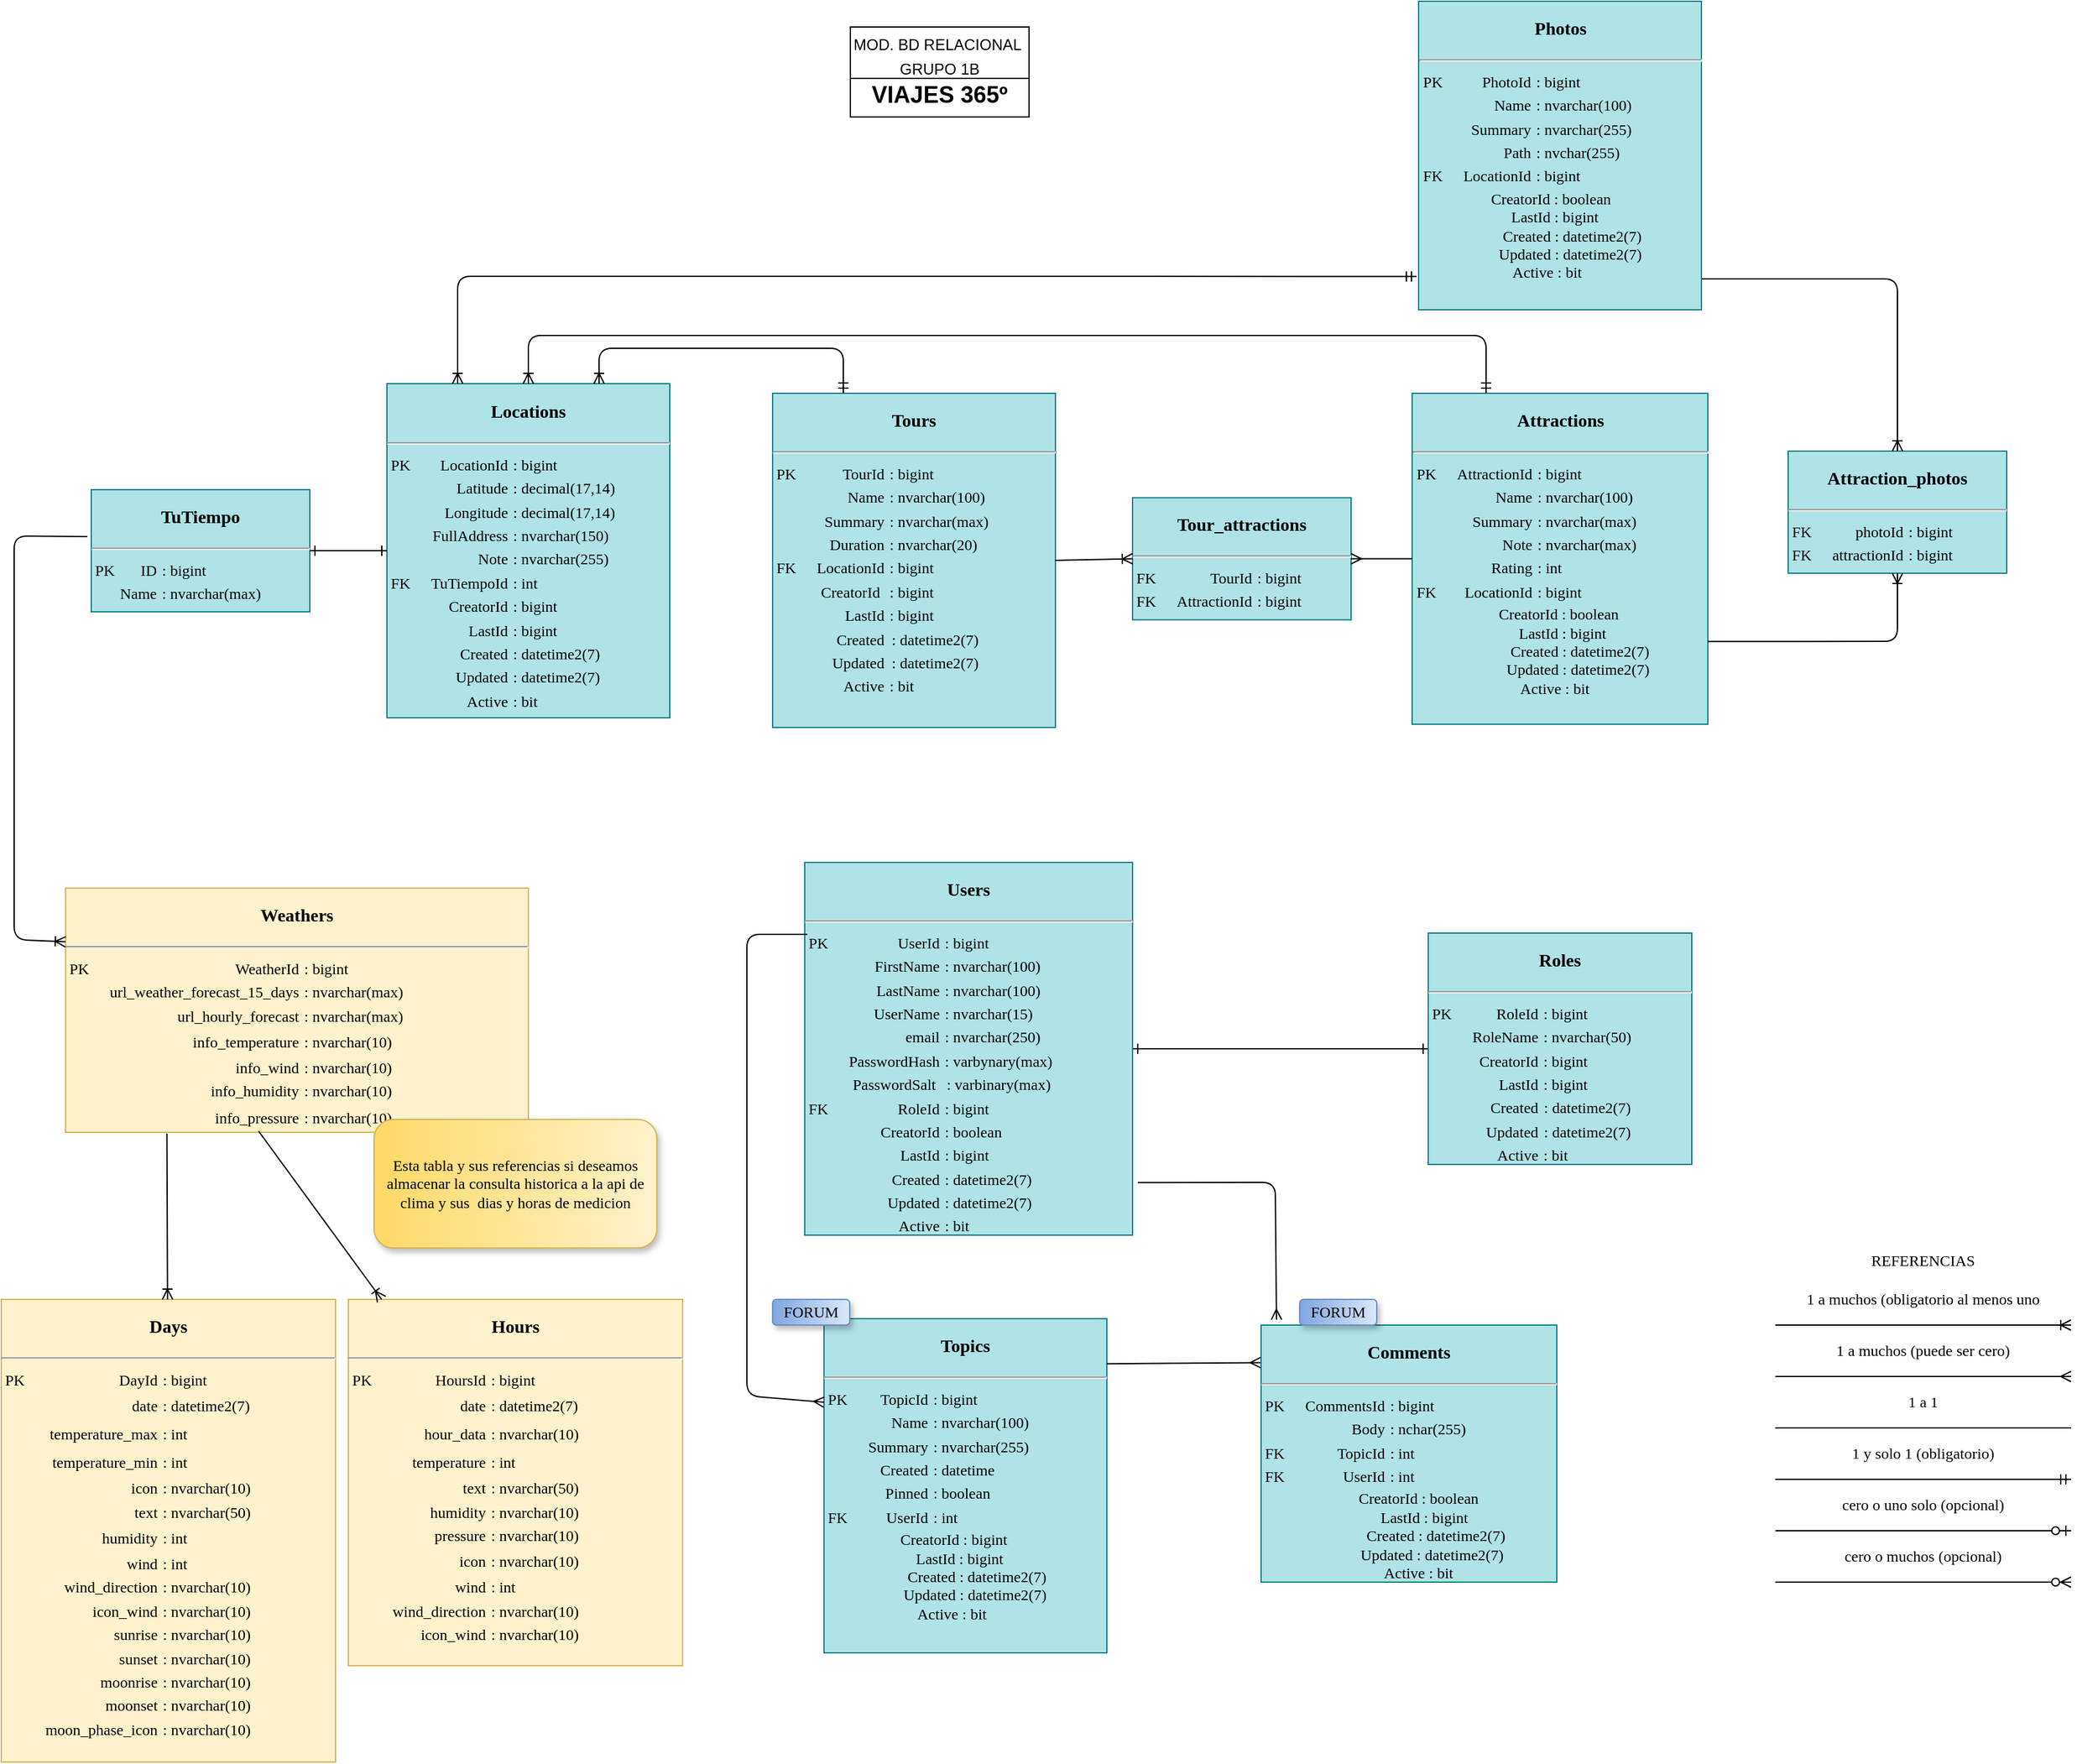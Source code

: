 <mxfile version="14.4.3" type="device"><diagram name="Page-1" id="2ca16b54-16f6-2749-3443-fa8db7711227"><mxGraphModel dx="2426" dy="1626" grid="1" gridSize="10" guides="1" tooltips="1" connect="1" arrows="1" fold="1" page="1" pageScale="1" pageWidth="1100" pageHeight="850" background="#ffffff" math="0" shadow="0"><root><mxCell id="0"/><mxCell id="1" parent="0"/><mxCell id="2ed32ef02a7f4228-20" style="edgeStyle=orthogonalEdgeStyle;html=1;labelBackgroundColor=none;startArrow=ERone;endArrow=ERone;fontFamily=Verdana;fontSize=12;align=left;startFill=0;endFill=0;" parent="1" source="V1FZ17Z4BMPoSAG-8q6G-1" target="2ed32ef02a7f4228-11" edge="1"><mxGeometry relative="1" as="geometry"><mxPoint x="975" y="725" as="sourcePoint"/></mxGeometry></mxCell><mxCell id="2ed32ef02a7f4228-11" value="&lt;p style=&quot;box-sizing: border-box ; width: 100% ; padding: 2px&quot;&gt;&lt;b&gt;&lt;font style=&quot;font-size: 14px&quot;&gt;Users&lt;/font&gt;&lt;/b&gt;&lt;/p&gt;&lt;hr&gt;&lt;table&gt;&lt;tbody&gt;&lt;tr&gt;&lt;td style=&quot;text-align: right ; border-collapse: collapse&quot;&gt;PK&amp;nbsp; &amp;nbsp;&amp;nbsp;&lt;/td&gt;&lt;td style=&quot;text-align: right&quot;&gt;UserId&lt;/td&gt;&lt;td style=&quot;text-align: left&quot;&gt;: bigint&lt;/td&gt;&lt;/tr&gt;&lt;tr&gt;&lt;td&gt;&lt;br&gt;&lt;/td&gt;&lt;td style=&quot;text-align: right&quot;&gt;FirstName&lt;/td&gt;&lt;td style=&quot;text-align: left&quot;&gt;: nvarchar(100)&lt;/td&gt;&lt;/tr&gt;&lt;tr&gt;&lt;td&gt;&lt;br&gt;&lt;/td&gt;&lt;td style=&quot;text-align: right&quot;&gt;LastName&lt;/td&gt;&lt;td style=&quot;text-align: left&quot;&gt;: nvarchar(100)&lt;/td&gt;&lt;/tr&gt;&lt;tr&gt;&lt;td&gt;&lt;br&gt;&lt;/td&gt;&lt;td style=&quot;text-align: right&quot;&gt;UserName&lt;/td&gt;&lt;td style=&quot;text-align: left&quot;&gt;: nvarchar(15)&lt;/td&gt;&lt;/tr&gt;&lt;tr&gt;&lt;td&gt;&lt;br&gt;&lt;/td&gt;&lt;td style=&quot;text-align: right&quot;&gt;email&lt;/td&gt;&lt;td style=&quot;text-align: left&quot;&gt;: nvarchar(250)&lt;/td&gt;&lt;/tr&gt;&lt;tr&gt;&lt;td&gt;&lt;br&gt;&lt;/td&gt;&lt;td&gt;PasswordHash&lt;/td&gt;&lt;td&gt;: varbynary(max)&lt;/td&gt;&lt;/tr&gt;&lt;tr&gt;&lt;td&gt;&lt;br&gt;&lt;/td&gt;&lt;td&gt;PasswordSalt&lt;/td&gt;&lt;td&gt;: varbinary(max)&lt;/td&gt;&lt;/tr&gt;&lt;tr&gt;&lt;td style=&quot;text-align: left&quot;&gt;FK&lt;/td&gt;&lt;td style=&quot;text-align: right&quot;&gt;RoleId&lt;/td&gt;&lt;td style=&quot;text-align: left&quot;&gt;: bigint&lt;/td&gt;&lt;/tr&gt;&lt;tr&gt;&lt;td&gt;&lt;br&gt;&lt;/td&gt;&lt;td style=&quot;text-align: right&quot;&gt;CreatorId&lt;/td&gt;&lt;td style=&quot;text-align: left&quot;&gt;: boolean&lt;/td&gt;&lt;/tr&gt;&lt;tr&gt;&lt;td style=&quot;text-align: left&quot;&gt;&lt;br&gt;&lt;/td&gt;&lt;td style=&quot;text-align: right&quot;&gt;LastId&lt;/td&gt;&lt;td style=&quot;text-align: left&quot;&gt;: bigint&lt;/td&gt;&lt;/tr&gt;&lt;tr&gt;&lt;td&gt;&lt;br&gt;&lt;/td&gt;&lt;td style=&quot;text-align: right&quot;&gt;Created&lt;/td&gt;&lt;td style=&quot;text-align: left&quot;&gt;: datetime2(7)&lt;/td&gt;&lt;/tr&gt;&lt;tr&gt;&lt;td&gt;&lt;br&gt;&lt;/td&gt;&lt;td style=&quot;text-align: right&quot;&gt;Updated&lt;/td&gt;&lt;td style=&quot;text-align: left&quot;&gt;: datetime2(7)&lt;/td&gt;&lt;/tr&gt;&lt;tr&gt;&lt;td&gt;&lt;br&gt;&lt;/td&gt;&lt;td style=&quot;text-align: right&quot;&gt;Active&lt;/td&gt;&lt;td style=&quot;text-align: left&quot;&gt;: bit&lt;/td&gt;&lt;/tr&gt;&lt;/tbody&gt;&lt;/table&gt;" style="verticalAlign=top;align=center;overflow=fill;html=1;rounded=0;shadow=0;comic=0;labelBackgroundColor=none;strokeWidth=1;fontFamily=Verdana;fontSize=12;glass=0;sketch=0;fillColor=#b0e3e6;strokeColor=#0e8088;" parent="1" vertex="1"><mxGeometry x="385" y="660" width="255" height="290" as="geometry"/></mxCell><mxCell id="V1FZ17Z4BMPoSAG-8q6G-1" value="&lt;p style=&quot;box-sizing: border-box ; width: 100% ; padding: 2px&quot;&gt;&lt;span style=&quot;font-size: 14px&quot;&gt;&lt;b&gt;Roles&lt;/b&gt;&lt;/span&gt;&lt;/p&gt;&lt;hr&gt;&lt;table&gt;&lt;tbody&gt;&lt;tr&gt;&lt;td style=&quot;text-align: right ; border-collapse: collapse&quot;&gt;PK&amp;nbsp; &amp;nbsp;&amp;nbsp;&lt;/td&gt;&lt;td style=&quot;text-align: right&quot;&gt;RoleId&lt;/td&gt;&lt;td style=&quot;text-align: left&quot;&gt;: bigint&lt;/td&gt;&lt;/tr&gt;&lt;tr&gt;&lt;td&gt;&lt;br&gt;&lt;/td&gt;&lt;td style=&quot;text-align: right&quot;&gt;RoleName&lt;/td&gt;&lt;td style=&quot;text-align: left&quot;&gt;: nvarchar(50)&lt;/td&gt;&lt;/tr&gt;&lt;tr&gt;&lt;td&gt;&lt;br&gt;&lt;/td&gt;&lt;td style=&quot;text-align: right&quot;&gt;CreatorId&lt;/td&gt;&lt;td style=&quot;text-align: left&quot;&gt;: bigint&lt;/td&gt;&lt;/tr&gt;&lt;tr&gt;&lt;td&gt;&lt;br&gt;&lt;/td&gt;&lt;td style=&quot;text-align: right&quot;&gt;LastId&lt;/td&gt;&lt;td style=&quot;text-align: left&quot;&gt;: bigint&lt;/td&gt;&lt;/tr&gt;&lt;tr&gt;&lt;td&gt;&lt;br&gt;&lt;/td&gt;&lt;td style=&quot;text-align: right&quot;&gt;Created&lt;/td&gt;&lt;td&gt;: datetime2(7)&lt;/td&gt;&lt;/tr&gt;&lt;tr&gt;&lt;td&gt;&lt;br&gt;&lt;/td&gt;&lt;td style=&quot;text-align: right&quot;&gt;Updated&lt;/td&gt;&lt;td&gt;: datetime2(7)&lt;/td&gt;&lt;/tr&gt;&lt;tr&gt;&lt;td&gt;&lt;br&gt;&lt;/td&gt;&lt;td style=&quot;text-align: right&quot;&gt;Active&lt;/td&gt;&lt;td style=&quot;text-align: left&quot;&gt;: bit&lt;/td&gt;&lt;/tr&gt;&lt;/tbody&gt;&lt;/table&gt;" style="verticalAlign=top;align=center;overflow=fill;html=1;rounded=0;shadow=0;comic=0;labelBackgroundColor=none;strokeWidth=1;fontFamily=Verdana;fontSize=12;glass=0;sketch=0;fillColor=#b0e3e6;strokeColor=#0e8088;" parent="1" vertex="1"><mxGeometry x="870" y="715" width="205" height="180" as="geometry"/></mxCell><mxCell id="V1FZ17Z4BMPoSAG-8q6G-2" value="&lt;p style=&quot;box-sizing: border-box ; width: 100% ; padding: 2px&quot;&gt;&lt;b&gt;&lt;font style=&quot;font-size: 14px&quot;&gt;Locations&lt;/font&gt;&lt;/b&gt;&lt;/p&gt;&lt;hr&gt;&lt;table&gt;&lt;tbody&gt;&lt;tr&gt;&lt;td style=&quot;text-align: right ; border-collapse: collapse&quot;&gt;PK&amp;nbsp; &amp;nbsp;&amp;nbsp;&lt;/td&gt;&lt;td style=&quot;text-align: right&quot;&gt;LocationId&lt;/td&gt;&lt;td style=&quot;text-align: left&quot;&gt;: bigint&lt;/td&gt;&lt;/tr&gt;&lt;tr&gt;&lt;td&gt;&lt;br&gt;&lt;/td&gt;&lt;td style=&quot;text-align: right&quot;&gt;Latitude&lt;/td&gt;&lt;td style=&quot;text-align: left&quot;&gt;: decimal(17,14)&lt;/td&gt;&lt;/tr&gt;&lt;tr&gt;&lt;td&gt;&lt;br&gt;&lt;/td&gt;&lt;td style=&quot;text-align: right&quot;&gt;Longitude&lt;/td&gt;&lt;td&gt;: decimal(17,14)&lt;/td&gt;&lt;/tr&gt;&lt;tr&gt;&lt;td&gt;&lt;br&gt;&lt;/td&gt;&lt;td style=&quot;text-align: right&quot;&gt;FullAddress&lt;/td&gt;&lt;td style=&quot;text-align: left&quot;&gt;: nvarchar(150)&lt;/td&gt;&lt;/tr&gt;&lt;tr&gt;&lt;td&gt;&lt;br&gt;&lt;/td&gt;&lt;td style=&quot;text-align: right&quot;&gt;Note&lt;/td&gt;&lt;td style=&quot;text-align: left&quot;&gt;: nvarchar(255)&lt;/td&gt;&lt;/tr&gt;&lt;tr&gt;&lt;td style=&quot;text-align: left&quot;&gt;FK&lt;/td&gt;&lt;td style=&quot;text-align: right&quot;&gt;TuTiempoId&lt;/td&gt;&lt;td style=&quot;text-align: left&quot;&gt;: int&lt;/td&gt;&lt;/tr&gt;&lt;tr&gt;&lt;td&gt;&lt;br&gt;&lt;/td&gt;&lt;td style=&quot;text-align: right&quot;&gt;CreatorId&lt;/td&gt;&lt;td style=&quot;text-align: left&quot;&gt;: bigint&lt;/td&gt;&lt;/tr&gt;&lt;tr&gt;&lt;td&gt;&lt;br&gt;&lt;/td&gt;&lt;td style=&quot;text-align: right&quot;&gt;LastId&lt;/td&gt;&lt;td style=&quot;text-align: left&quot;&gt;: bigint&lt;/td&gt;&lt;/tr&gt;&lt;tr&gt;&lt;td&gt;&lt;br&gt;&lt;/td&gt;&lt;td style=&quot;text-align: right&quot;&gt;Created&lt;/td&gt;&lt;td style=&quot;text-align: left&quot;&gt;: datetime2(7)&lt;/td&gt;&lt;/tr&gt;&lt;tr&gt;&lt;td&gt;&lt;br&gt;&lt;/td&gt;&lt;td style=&quot;text-align: right&quot;&gt;Updated&lt;/td&gt;&lt;td style=&quot;text-align: left&quot;&gt;: datetime2(7)&lt;/td&gt;&lt;/tr&gt;&lt;tr&gt;&lt;td&gt;&lt;br&gt;&lt;/td&gt;&lt;td style=&quot;text-align: right&quot;&gt;Active&lt;/td&gt;&lt;td style=&quot;text-align: left&quot;&gt;: bit&lt;/td&gt;&lt;/tr&gt;&lt;/tbody&gt;&lt;/table&gt;" style="verticalAlign=top;align=center;overflow=fill;html=1;rounded=0;shadow=0;comic=0;labelBackgroundColor=none;strokeWidth=1;fontFamily=Verdana;fontSize=12;glass=0;sketch=0;fillColor=#b0e3e6;strokeColor=#0e8088;" parent="1" vertex="1"><mxGeometry x="60" y="287.5" width="220" height="260" as="geometry"/></mxCell><mxCell id="e3Qhq50gi6dWlO5Slr-u-6" value="&lt;p style=&quot;box-sizing: border-box ; width: 100% ; padding: 2px&quot;&gt;&lt;b&gt;&lt;font style=&quot;font-size: 14px&quot;&gt;Tours&lt;/font&gt;&lt;/b&gt;&lt;/p&gt;&lt;hr&gt;&lt;table&gt;&lt;tbody&gt;&lt;tr&gt;&lt;td style=&quot;text-align: right ; border-collapse: collapse&quot;&gt;PK&amp;nbsp; &amp;nbsp;&amp;nbsp;&lt;/td&gt;&lt;td style=&quot;text-align: right&quot;&gt;TourId&lt;/td&gt;&lt;td style=&quot;text-align: left&quot;&gt;: bigint&lt;/td&gt;&lt;/tr&gt;&lt;tr&gt;&lt;td&gt;&lt;br&gt;&lt;/td&gt;&lt;td style=&quot;text-align: right&quot;&gt;Name&lt;/td&gt;&lt;td style=&quot;text-align: left&quot;&gt;: nvarchar(100)&lt;/td&gt;&lt;/tr&gt;&lt;tr&gt;&lt;td&gt;&lt;br&gt;&lt;/td&gt;&lt;td style=&quot;text-align: right&quot;&gt;Summary&lt;/td&gt;&lt;td&gt;: nvarchar(max)&lt;/td&gt;&lt;/tr&gt;&lt;tr&gt;&lt;td&gt;&lt;br&gt;&lt;/td&gt;&lt;td style=&quot;text-align: right&quot;&gt;Duration&lt;/td&gt;&lt;td style=&quot;text-align: left&quot;&gt;: nvarchar(20)&lt;/td&gt;&lt;/tr&gt;&lt;tr&gt;&lt;td style=&quot;text-align: left&quot;&gt;FK&lt;/td&gt;&lt;td&gt;LocationId&lt;/td&gt;&lt;td style=&quot;text-align: left&quot;&gt;: bigint&lt;/td&gt;&lt;/tr&gt;&lt;tr&gt;&lt;td&gt;&lt;br&gt;&lt;/td&gt;&lt;td&gt;CreatorId&lt;/td&gt;&lt;td style=&quot;text-align: left&quot;&gt;: bigint&lt;/td&gt;&lt;/tr&gt;&lt;tr&gt;&lt;td&gt;&lt;br&gt;&lt;/td&gt;&lt;td style=&quot;text-align: right&quot;&gt;LastId&lt;/td&gt;&lt;td style=&quot;text-align: left&quot;&gt;: bigint&lt;/td&gt;&lt;/tr&gt;&lt;tr&gt;&lt;td&gt;&lt;br&gt;&lt;/td&gt;&lt;td style=&quot;text-align: right&quot;&gt;Created&lt;/td&gt;&lt;td&gt;: datetime2(7)&amp;nbsp;&amp;nbsp;&lt;/td&gt;&lt;/tr&gt;&lt;tr&gt;&lt;td&gt;&lt;br&gt;&lt;/td&gt;&lt;td style=&quot;text-align: right&quot;&gt;Updated&lt;/td&gt;&lt;td&gt;: datetime2(7)&amp;nbsp;&amp;nbsp;&lt;/td&gt;&lt;/tr&gt;&lt;tr&gt;&lt;td&gt;&lt;br&gt;&lt;/td&gt;&lt;td style=&quot;text-align: right&quot;&gt;Active&lt;/td&gt;&lt;td style=&quot;text-align: left&quot;&gt;: bit&lt;/td&gt;&lt;/tr&gt;&lt;/tbody&gt;&lt;/table&gt;" style="verticalAlign=top;align=center;overflow=fill;html=1;rounded=0;shadow=0;comic=0;labelBackgroundColor=none;strokeWidth=1;fontFamily=Verdana;fontSize=12;glass=0;sketch=0;fillColor=#b0e3e6;strokeColor=#0e8088;" parent="1" vertex="1"><mxGeometry x="360" y="295" width="220" height="260" as="geometry"/></mxCell><mxCell id="e3Qhq50gi6dWlO5Slr-u-7" value="&lt;p style=&quot;box-sizing: border-box ; width: 100% ; padding: 2px&quot;&gt;&lt;b&gt;&lt;font style=&quot;font-size: 14px&quot;&gt;Attractions&lt;/font&gt;&lt;/b&gt;&lt;/p&gt;&lt;hr&gt;&lt;table&gt;&lt;tbody&gt;&lt;tr&gt;&lt;td style=&quot;text-align: right ; border-collapse: collapse&quot;&gt;PK&amp;nbsp; &amp;nbsp;&amp;nbsp;&lt;/td&gt;&lt;td style=&quot;text-align: right&quot;&gt;AttractionId&lt;/td&gt;&lt;td style=&quot;text-align: left&quot;&gt;: bigint&lt;/td&gt;&lt;/tr&gt;&lt;tr&gt;&lt;td&gt;&lt;br&gt;&lt;/td&gt;&lt;td style=&quot;text-align: right&quot;&gt;Name&lt;/td&gt;&lt;td style=&quot;text-align: left&quot;&gt;: nvarchar(100)&lt;/td&gt;&lt;/tr&gt;&lt;tr&gt;&lt;td&gt;&lt;br&gt;&lt;/td&gt;&lt;td style=&quot;text-align: right&quot;&gt;Summary&lt;/td&gt;&lt;td style=&quot;text-align: left&quot;&gt;: nvarchar(max)&lt;/td&gt;&lt;/tr&gt;&lt;tr&gt;&lt;td&gt;&lt;br&gt;&lt;/td&gt;&lt;td style=&quot;text-align: right&quot;&gt;Note&lt;/td&gt;&lt;td style=&quot;text-align: left&quot;&gt;: nvarchar(max)&lt;/td&gt;&lt;/tr&gt;&lt;tr&gt;&lt;td&gt;&lt;br&gt;&lt;/td&gt;&lt;td style=&quot;text-align: right&quot;&gt;Rating&lt;/td&gt;&lt;td style=&quot;text-align: left&quot;&gt;: int&lt;/td&gt;&lt;/tr&gt;&lt;tr&gt;&lt;td style=&quot;text-align: left&quot;&gt;FK&lt;/td&gt;&lt;td style=&quot;text-align: right&quot;&gt;LocationId&lt;/td&gt;&lt;td style=&quot;text-align: left&quot;&gt;: bigint&lt;/td&gt;&lt;/tr&gt;&lt;/tbody&gt;&lt;/table&gt;&amp;nbsp; &amp;nbsp; &amp;nbsp;CreatorId : boolean&amp;nbsp; &amp;nbsp; &amp;nbsp;&amp;nbsp;&lt;br&gt;&amp;nbsp; &amp;nbsp; &amp;nbsp;LastId : bigint&amp;nbsp; &amp;nbsp;&amp;nbsp;&lt;br&gt;&amp;nbsp; &amp;nbsp; &amp;nbsp; &amp;nbsp; &amp;nbsp; Created : datetime2(7)&lt;br&gt;&amp;nbsp; &amp;nbsp; &amp;nbsp; &amp;nbsp; &amp;nbsp;Updated : datetime2(7)&lt;br&gt;Active : bit&amp;nbsp; &amp;nbsp;" style="verticalAlign=top;align=center;overflow=fill;html=1;rounded=0;shadow=0;comic=0;labelBackgroundColor=none;strokeWidth=1;fontFamily=Verdana;fontSize=12;glass=0;sketch=0;fillColor=#b0e3e6;strokeColor=#0e8088;direction=west;" parent="1" vertex="1"><mxGeometry x="857.5" y="295" width="230" height="257.5" as="geometry"/></mxCell><mxCell id="e3Qhq50gi6dWlO5Slr-u-8" value="&lt;p style=&quot;box-sizing: border-box ; width: 100% ; padding: 2px&quot;&gt;&lt;span style=&quot;font-size: 14px&quot;&gt;&lt;b&gt;Photos&lt;/b&gt;&lt;/span&gt;&lt;/p&gt;&lt;hr&gt;&lt;table&gt;&lt;tbody&gt;&lt;tr&gt;&lt;td style=&quot;text-align: right ; border-collapse: collapse&quot;&gt;PK&amp;nbsp; &amp;nbsp;&amp;nbsp;&lt;/td&gt;&lt;td style=&quot;text-align: right&quot;&gt;PhotoId&lt;/td&gt;&lt;td style=&quot;text-align: left&quot;&gt;: bigint&lt;/td&gt;&lt;/tr&gt;&lt;tr&gt;&lt;td&gt;&lt;br&gt;&lt;/td&gt;&lt;td style=&quot;text-align: right&quot;&gt;Name&lt;/td&gt;&lt;td style=&quot;text-align: left&quot;&gt;: nvarchar(100)&lt;/td&gt;&lt;/tr&gt;&lt;tr&gt;&lt;td&gt;&lt;br&gt;&lt;/td&gt;&lt;td style=&quot;text-align: right&quot;&gt;Summary&lt;/td&gt;&lt;td&gt;: nvarchar(255)&lt;/td&gt;&lt;/tr&gt;&lt;tr&gt;&lt;td&gt;&lt;br&gt;&lt;/td&gt;&lt;td style=&quot;text-align: right&quot;&gt;Path&lt;/td&gt;&lt;td style=&quot;text-align: left&quot;&gt;: nvchar(255)&lt;/td&gt;&lt;/tr&gt;&lt;tr&gt;&lt;td style=&quot;text-align: left&quot;&gt;FK&lt;/td&gt;&lt;td style=&quot;text-align: right&quot;&gt;LocationId&lt;/td&gt;&lt;td style=&quot;text-align: left&quot;&gt;: bigint&lt;/td&gt;&lt;/tr&gt;&lt;/tbody&gt;&lt;/table&gt;&amp;nbsp;CreatorId : boolean&amp;nbsp; &amp;nbsp; &amp;nbsp;&amp;nbsp;&lt;br&gt;&amp;nbsp;LastId : bigint&amp;nbsp; &amp;nbsp;&amp;nbsp;&lt;br&gt;&amp;nbsp; &amp;nbsp; &amp;nbsp; Created : datetime2(7)&lt;br&gt;&amp;nbsp; &amp;nbsp; &amp;nbsp;Updated : datetime2(7)&lt;br&gt;Active : bit&amp;nbsp; &amp;nbsp; &amp;nbsp; &amp;nbsp;" style="verticalAlign=top;align=center;overflow=fill;html=1;rounded=0;shadow=0;comic=0;labelBackgroundColor=none;strokeWidth=1;fontFamily=Verdana;fontSize=12;glass=0;sketch=0;fillColor=#b0e3e6;strokeColor=#0e8088;" parent="1" vertex="1"><mxGeometry x="862.5" y="-10" width="220" height="240" as="geometry"/></mxCell><mxCell id="e3Qhq50gi6dWlO5Slr-u-9" value="&lt;p style=&quot;box-sizing: border-box ; width: 100% ; padding: 2px&quot;&gt;&lt;span style=&quot;font-size: 14px&quot;&gt;&lt;b&gt;Weathers&lt;/b&gt;&lt;/span&gt;&lt;/p&gt;&lt;hr&gt;&lt;table&gt;&lt;tbody&gt;&lt;tr&gt;&lt;td style=&quot;text-align: right ; border-collapse: collapse&quot;&gt;PK&amp;nbsp; &amp;nbsp;&amp;nbsp;&lt;/td&gt;&lt;td style=&quot;text-align: right&quot;&gt;WeatherId&lt;/td&gt;&lt;td style=&quot;text-align: left&quot;&gt;: bigint&lt;/td&gt;&lt;/tr&gt;&lt;tr&gt;&lt;td&gt;&lt;br&gt;&lt;/td&gt;&lt;td style=&quot;text-align: right&quot;&gt;url_weather_forecast_15_days&lt;/td&gt;&lt;td style=&quot;text-align: left&quot;&gt;: nvarchar(max)&lt;/td&gt;&lt;/tr&gt;&lt;tr&gt;&lt;td&gt;&lt;br&gt;&lt;/td&gt;&lt;td style=&quot;text-align: right&quot;&gt;url_hourly_forecast&lt;/td&gt;&lt;td style=&quot;text-align: left&quot;&gt;: nvarchar(max)&lt;/td&gt;&lt;/tr&gt;&lt;tr&gt;&lt;td&gt;&lt;br&gt;&lt;/td&gt;&lt;td style=&quot;text-align: right&quot;&gt;&lt;div style=&quot;line-height: 18px&quot;&gt;info_temperature&lt;/div&gt;&lt;/td&gt;&lt;td style=&quot;text-align: left&quot;&gt;: nvarchar(10)&lt;/td&gt;&lt;/tr&gt;&lt;tr&gt;&lt;td&gt;&lt;br&gt;&lt;/td&gt;&lt;td style=&quot;text-align: right&quot;&gt;info_wind&lt;/td&gt;&lt;td style=&quot;text-align: left&quot;&gt;: nvarchar(10)&lt;/td&gt;&lt;/tr&gt;&lt;tr&gt;&lt;td&gt;&lt;br&gt;&lt;/td&gt;&lt;td style=&quot;text-align: right&quot;&gt;info_humidity&lt;/td&gt;&lt;td style=&quot;text-align: left&quot;&gt;: nvarchar(10)&lt;/td&gt;&lt;/tr&gt;&lt;tr&gt;&lt;td style=&quot;text-align: left&quot;&gt;&lt;br&gt;&lt;/td&gt;&lt;td style=&quot;text-align: right&quot;&gt;&lt;div style=&quot;line-height: 18px&quot;&gt;info_pressure&lt;/div&gt;&lt;/td&gt;&lt;td style=&quot;text-align: left&quot;&gt;: nvarchar(10)&lt;/td&gt;&lt;/tr&gt;&lt;/tbody&gt;&lt;/table&gt;" style="verticalAlign=top;align=center;overflow=fill;html=1;rounded=0;shadow=0;comic=0;labelBackgroundColor=none;strokeWidth=1;fontFamily=Verdana;fontSize=12;glass=0;sketch=0;fillColor=#fff2cc;strokeColor=#d6b656;" parent="1" vertex="1"><mxGeometry x="-190" y="680" width="360" height="190" as="geometry"/></mxCell><mxCell id="e3Qhq50gi6dWlO5Slr-u-25" value="Esta tabla y sus referencias si deseamos almacenar la consulta historica a la api de clima y sus&amp;nbsp; dias y horas de medicion" style="text;html=1;fillColor=#fff2cc;align=center;verticalAlign=middle;whiteSpace=wrap;rounded=1;shadow=1;glass=0;comic=0;sketch=0;fontFamily=Verdana;strokeColor=#d6b656;gradientDirection=west;gradientColor=#ffd966;" parent="1" vertex="1"><mxGeometry x="50" y="860" width="220" height="100" as="geometry"/></mxCell><mxCell id="e3Qhq50gi6dWlO5Slr-u-26" value="&lt;p style=&quot;box-sizing: border-box ; width: 100% ; padding: 2px&quot;&gt;&lt;b&gt;&lt;font style=&quot;font-size: 14px&quot;&gt;Topics&lt;/font&gt;&lt;/b&gt;&lt;/p&gt;&lt;hr&gt;&lt;table&gt;&lt;tbody&gt;&lt;tr&gt;&lt;td style=&quot;text-align: right ; border-collapse: collapse&quot;&gt;PK&amp;nbsp; &amp;nbsp;&amp;nbsp;&lt;/td&gt;&lt;td style=&quot;text-align: right&quot;&gt;TopicId&lt;/td&gt;&lt;td style=&quot;text-align: left&quot;&gt;: bigint&lt;/td&gt;&lt;/tr&gt;&lt;tr&gt;&lt;td&gt;&lt;br&gt;&lt;/td&gt;&lt;td style=&quot;text-align: right&quot;&gt;Name&lt;/td&gt;&lt;td style=&quot;text-align: left&quot;&gt;: nvarchar(100)&lt;/td&gt;&lt;/tr&gt;&lt;tr&gt;&lt;td&gt;&lt;br&gt;&lt;/td&gt;&lt;td style=&quot;text-align: right&quot;&gt;Summary&lt;/td&gt;&lt;td&gt;: nvarchar(255)&lt;/td&gt;&lt;/tr&gt;&lt;tr&gt;&lt;td style=&quot;text-align: left&quot;&gt;&lt;br&gt;&lt;/td&gt;&lt;td style=&quot;text-align: right&quot;&gt;Created&lt;/td&gt;&lt;td style=&quot;text-align: left&quot;&gt;: datetime&lt;/td&gt;&lt;/tr&gt;&lt;tr&gt;&lt;td&gt;&lt;br&gt;&lt;/td&gt;&lt;td style=&quot;text-align: right&quot;&gt;Pinned&lt;/td&gt;&lt;td style=&quot;text-align: left&quot;&gt;: boolean&lt;/td&gt;&lt;/tr&gt;&lt;tr&gt;&lt;td style=&quot;text-align: left&quot;&gt;FK&lt;/td&gt;&lt;td style=&quot;text-align: right&quot;&gt;UserId&lt;/td&gt;&lt;td style=&quot;text-align: left&quot;&gt;: int&lt;/td&gt;&lt;/tr&gt;&lt;/tbody&gt;&lt;/table&gt;CreatorId : bigint&amp;nbsp; &amp;nbsp; &amp;nbsp;&amp;nbsp;&lt;br&gt;&amp;nbsp;LastId : bigint&amp;nbsp; &amp;nbsp;&amp;nbsp;&lt;br&gt;&amp;nbsp; &amp;nbsp; &amp;nbsp; Created : datetime2(7)&lt;br&gt;&amp;nbsp; &amp;nbsp; &amp;nbsp;Updated : datetime2(7)&lt;br&gt;Active : bit&amp;nbsp; &amp;nbsp; &amp;nbsp; &amp;nbsp;" style="verticalAlign=top;align=center;overflow=fill;html=1;rounded=0;shadow=0;comic=0;labelBackgroundColor=none;strokeWidth=1;fontFamily=Verdana;fontSize=12;glass=0;sketch=0;fillColor=#b0e3e6;strokeColor=#0e8088;direction=west;" parent="1" vertex="1"><mxGeometry x="400" y="1015" width="220" height="260" as="geometry"/></mxCell><mxCell id="e3Qhq50gi6dWlO5Slr-u-27" value="&lt;p style=&quot;box-sizing: border-box ; width: 100% ; padding: 2px&quot;&gt;&lt;b&gt;&lt;font style=&quot;font-size: 14px&quot;&gt;Comments&lt;/font&gt;&lt;/b&gt;&lt;/p&gt;&lt;hr&gt;&lt;table&gt;&lt;tbody&gt;&lt;tr&gt;&lt;td style=&quot;text-align: right ; border-collapse: collapse&quot;&gt;PK&amp;nbsp; &amp;nbsp;&amp;nbsp;&lt;/td&gt;&lt;td style=&quot;text-align: right&quot;&gt;CommentsId&lt;/td&gt;&lt;td style=&quot;text-align: left&quot;&gt;: bigint&lt;/td&gt;&lt;/tr&gt;&lt;tr&gt;&lt;td&gt;&lt;br&gt;&lt;/td&gt;&lt;td style=&quot;text-align: right&quot;&gt;Body&lt;/td&gt;&lt;td style=&quot;text-align: left&quot;&gt;: nchar(255)&lt;/td&gt;&lt;/tr&gt;&lt;tr&gt;&lt;td style=&quot;text-align: left&quot;&gt;FK&lt;/td&gt;&lt;td style=&quot;text-align: right&quot;&gt;TopicId&lt;/td&gt;&lt;td style=&quot;text-align: left&quot;&gt;: int&lt;/td&gt;&lt;/tr&gt;&lt;tr&gt;&lt;td style=&quot;text-align: left&quot;&gt;FK&lt;/td&gt;&lt;td style=&quot;text-align: right&quot;&gt;UserId&lt;/td&gt;&lt;td style=&quot;text-align: left&quot;&gt;: int&lt;/td&gt;&lt;/tr&gt;&lt;/tbody&gt;&lt;/table&gt;&amp;nbsp; &amp;nbsp; &amp;nbsp; &amp;nbsp; &amp;nbsp; &amp;nbsp; &amp;nbsp; CreatorId : boolean&amp;nbsp; &amp;nbsp; &amp;nbsp; &amp;nbsp; &amp;nbsp;&lt;br&gt;&amp;nbsp; &amp;nbsp; &amp;nbsp; &amp;nbsp; &amp;nbsp; &amp;nbsp; &amp;nbsp; &amp;nbsp;LastId : bigint&amp;nbsp; &amp;nbsp; &amp;nbsp; &amp;nbsp;&lt;br&gt;&amp;nbsp; &amp;nbsp; &amp;nbsp; &amp;nbsp; &amp;nbsp; &amp;nbsp; &amp;nbsp; &amp;nbsp; &amp;nbsp;Created : datetime2(7)&amp;nbsp; &amp;nbsp;&lt;br&gt;&amp;nbsp; &amp;nbsp; &amp;nbsp; &amp;nbsp; &amp;nbsp; &amp;nbsp; &amp;nbsp; &amp;nbsp; Updated : datetime2(7)&amp;nbsp; &amp;nbsp;&amp;nbsp;&lt;br&gt;&amp;nbsp; &amp;nbsp; &amp;nbsp; &amp;nbsp; &amp;nbsp; &amp;nbsp; &amp;nbsp;Active : bit&amp;nbsp; &amp;nbsp; &amp;nbsp; &amp;nbsp;&amp;nbsp;" style="verticalAlign=top;align=center;overflow=fill;html=1;rounded=0;shadow=0;comic=0;labelBackgroundColor=none;strokeWidth=1;fontFamily=Verdana;fontSize=12;glass=0;sketch=0;fillColor=#b0e3e6;strokeColor=#0e8088;direction=east;" parent="1" vertex="1"><mxGeometry x="740" y="1020" width="230" height="200" as="geometry"/></mxCell><mxCell id="e3Qhq50gi6dWlO5Slr-u-30" value="" style="endArrow=ERmany;html=1;fontFamily=Verdana;exitX=0;exitY=0.865;exitDx=0;exitDy=0;entryX=-0.002;entryY=0.146;entryDx=0;entryDy=0;endFill=0;entryPerimeter=0;exitPerimeter=0;" parent="1" source="e3Qhq50gi6dWlO5Slr-u-26" target="e3Qhq50gi6dWlO5Slr-u-27" edge="1"><mxGeometry width="50" height="50" relative="1" as="geometry"><mxPoint x="365" y="890" as="sourcePoint"/><mxPoint x="705" y="990" as="targetPoint"/><Array as="points"/></mxGeometry></mxCell><mxCell id="e3Qhq50gi6dWlO5Slr-u-32" value="&lt;p style=&quot;box-sizing: border-box ; width: 100% ; padding: 2px&quot;&gt;&lt;b&gt;&lt;font style=&quot;font-size: 14px&quot;&gt;Tour_attractions&lt;/font&gt;&lt;/b&gt;&lt;/p&gt;&lt;hr&gt;&lt;table&gt;&lt;tbody&gt;&lt;tr&gt;&lt;td style=&quot;text-align: right ; border-collapse: collapse&quot;&gt;FK&amp;nbsp; &amp;nbsp;&amp;nbsp;&lt;/td&gt;&lt;td style=&quot;text-align: right&quot;&gt;TourId&lt;/td&gt;&lt;td style=&quot;text-align: left&quot;&gt;: bigint&lt;/td&gt;&lt;/tr&gt;&lt;tr&gt;&lt;td style=&quot;text-align: left&quot;&gt;FK&lt;/td&gt;&lt;td style=&quot;text-align: right&quot;&gt;AttractionId&lt;/td&gt;&lt;td style=&quot;text-align: left&quot;&gt;: bigint&lt;/td&gt;&lt;/tr&gt;&lt;/tbody&gt;&lt;/table&gt;" style="verticalAlign=top;align=center;overflow=fill;html=1;rounded=0;shadow=0;comic=0;labelBackgroundColor=none;strokeWidth=1;fontFamily=Verdana;fontSize=12;glass=0;sketch=0;fillColor=#b0e3e6;strokeColor=#0e8088;" parent="1" vertex="1"><mxGeometry x="640" y="376.25" width="170" height="95" as="geometry"/></mxCell><mxCell id="e3Qhq50gi6dWlO5Slr-u-33" value="" style="endArrow=ERoneToMany;html=1;fontFamily=Verdana;exitX=1;exitY=0.5;exitDx=0;exitDy=0;entryX=0;entryY=0.5;entryDx=0;entryDy=0;endFill=0;" parent="1" source="e3Qhq50gi6dWlO5Slr-u-6" target="e3Qhq50gi6dWlO5Slr-u-32" edge="1"><mxGeometry width="50" height="50" relative="1" as="geometry"><mxPoint x="630" y="617.5" as="sourcePoint"/><mxPoint x="740" y="695" as="targetPoint"/></mxGeometry></mxCell><mxCell id="e3Qhq50gi6dWlO5Slr-u-34" value="" style="endArrow=ERmany;html=1;fontFamily=Verdana;exitX=1;exitY=0.5;exitDx=0;exitDy=0;entryX=1;entryY=0.5;entryDx=0;entryDy=0;endFill=0;" parent="1" source="e3Qhq50gi6dWlO5Slr-u-7" target="e3Qhq50gi6dWlO5Slr-u-32" edge="1"><mxGeometry width="50" height="50" relative="1" as="geometry"><mxPoint x="500" y="302.5" as="sourcePoint"/><mxPoint x="520" y="457.5" as="targetPoint"/></mxGeometry></mxCell><mxCell id="e3Qhq50gi6dWlO5Slr-u-35" value="" style="endArrow=none;html=1;fontFamily=Verdana;entryX=-0.018;entryY=0.384;entryDx=0;entryDy=0;exitX=0;exitY=0.22;exitDx=0;exitDy=0;entryPerimeter=0;startArrow=ERoneToMany;startFill=0;exitPerimeter=0;" parent="1" source="e3Qhq50gi6dWlO5Slr-u-9" target="SS0RvVxs0JFQ1UmeaMBl-1" edge="1"><mxGeometry width="50" height="50" relative="1" as="geometry"><mxPoint x="380" y="610" as="sourcePoint"/><mxPoint x="430" y="560" as="targetPoint"/><Array as="points"><mxPoint x="-230" y="720"/><mxPoint x="-230" y="406"/></Array></mxGeometry></mxCell><mxCell id="e3Qhq50gi6dWlO5Slr-u-36" value="&lt;p style=&quot;box-sizing: border-box ; width: 100% ; padding: 2px&quot;&gt;&lt;b&gt;&lt;font style=&quot;font-size: 14px&quot;&gt;Attraction_photos&lt;/font&gt;&lt;/b&gt;&lt;/p&gt;&lt;hr&gt;&lt;table&gt;&lt;tbody&gt;&lt;tr&gt;&lt;td style=&quot;text-align: right ; border-collapse: collapse&quot;&gt;FK&amp;nbsp; &amp;nbsp;&amp;nbsp;&lt;/td&gt;&lt;td style=&quot;text-align: right&quot;&gt;photoId&lt;/td&gt;&lt;td style=&quot;text-align: left&quot;&gt;: bigint&lt;/td&gt;&lt;/tr&gt;&lt;tr&gt;&lt;td style=&quot;text-align: left&quot;&gt;FK&lt;/td&gt;&lt;td style=&quot;text-align: right&quot;&gt;attractionId&lt;/td&gt;&lt;td style=&quot;text-align: left&quot;&gt;: bigint&lt;/td&gt;&lt;/tr&gt;&lt;/tbody&gt;&lt;/table&gt;" style="verticalAlign=top;align=center;overflow=fill;html=1;rounded=0;shadow=0;comic=0;labelBackgroundColor=none;strokeWidth=1;fontFamily=Verdana;fontSize=12;glass=0;sketch=0;fillColor=#b0e3e6;strokeColor=#0e8088;" parent="1" vertex="1"><mxGeometry x="1150" y="340" width="170" height="95" as="geometry"/></mxCell><mxCell id="e3Qhq50gi6dWlO5Slr-u-37" value="" style="endArrow=ERoneToMany;html=1;fontFamily=Verdana;exitX=0;exitY=0.25;exitDx=0;exitDy=0;entryX=0.5;entryY=1;entryDx=0;entryDy=0;endFill=0;" parent="1" source="e3Qhq50gi6dWlO5Slr-u-7" target="e3Qhq50gi6dWlO5Slr-u-36" edge="1"><mxGeometry width="50" height="50" relative="1" as="geometry"><mxPoint x="500" y="340" as="sourcePoint"/><mxPoint x="530" y="340" as="targetPoint"/><Array as="points"><mxPoint x="1235" y="488"/></Array></mxGeometry></mxCell><mxCell id="e3Qhq50gi6dWlO5Slr-u-38" value="" style="endArrow=ERoneToMany;html=1;fontFamily=Verdana;exitX=1.002;exitY=0.9;exitDx=0;exitDy=0;entryX=0.5;entryY=0;entryDx=0;entryDy=0;endFill=0;exitPerimeter=0;" parent="1" source="e3Qhq50gi6dWlO5Slr-u-8" target="e3Qhq50gi6dWlO5Slr-u-36" edge="1"><mxGeometry width="50" height="50" relative="1" as="geometry"><mxPoint x="950" y="355" as="sourcePoint"/><mxPoint x="1020" y="355" as="targetPoint"/><Array as="points"><mxPoint x="1235" y="206"/></Array></mxGeometry></mxCell><mxCell id="e3Qhq50gi6dWlO5Slr-u-39" value="" style="endArrow=ERmandOne;html=1;fontFamily=Verdana;exitX=0.75;exitY=0;exitDx=0;exitDy=0;entryX=0.25;entryY=0;entryDx=0;entryDy=0;endFill=0;startArrow=ERoneToMany;startFill=0;" parent="1" source="V1FZ17Z4BMPoSAG-8q6G-2" target="e3Qhq50gi6dWlO5Slr-u-6" edge="1"><mxGeometry width="50" height="50" relative="1" as="geometry"><mxPoint x="520" y="510" as="sourcePoint"/><mxPoint x="570" y="460" as="targetPoint"/><Array as="points"><mxPoint x="225" y="260"/><mxPoint x="415" y="260"/></Array></mxGeometry></mxCell><mxCell id="e3Qhq50gi6dWlO5Slr-u-40" value="" style="endArrow=ERmandOne;html=1;fontFamily=Verdana;entryX=0.75;entryY=1;entryDx=0;entryDy=0;endFill=0;exitX=0.5;exitY=0;exitDx=0;exitDy=0;startArrow=ERoneToMany;startFill=0;" parent="1" source="V1FZ17Z4BMPoSAG-8q6G-2" target="e3Qhq50gi6dWlO5Slr-u-7" edge="1"><mxGeometry width="50" height="50" relative="1" as="geometry"><mxPoint x="270" y="265" as="sourcePoint"/><mxPoint x="384.06" y="318.81" as="targetPoint"/><Array as="points"><mxPoint x="170" y="250"/><mxPoint x="915" y="250"/></Array></mxGeometry></mxCell><mxCell id="e3Qhq50gi6dWlO5Slr-u-42" value="" style="endArrow=ERmandOne;html=1;fontFamily=Verdana;entryX=-0.007;entryY=0.892;entryDx=0;entryDy=0;endFill=0;exitX=0.25;exitY=0;exitDx=0;exitDy=0;startArrow=ERoneToMany;startFill=0;entryPerimeter=0;" parent="1" source="V1FZ17Z4BMPoSAG-8q6G-2" target="e3Qhq50gi6dWlO5Slr-u-8" edge="1"><mxGeometry width="50" height="50" relative="1" as="geometry"><mxPoint x="160" y="265" as="sourcePoint"/><mxPoint x="850" y="310" as="targetPoint"/><Array as="points"><mxPoint x="115" y="204"/></Array></mxGeometry></mxCell><mxCell id="e3Qhq50gi6dWlO5Slr-u-43" value="" style="endArrow=ERmany;html=1;fontFamily=Verdana;exitX=1.016;exitY=0.859;exitDx=0;exitDy=0;endFill=0;exitPerimeter=0;entryX=0.052;entryY=-0.021;entryDx=0;entryDy=0;entryPerimeter=0;" parent="1" source="2ed32ef02a7f4228-11" target="e3Qhq50gi6dWlO5Slr-u-27" edge="1"><mxGeometry width="50" height="50" relative="1" as="geometry"><mxPoint x="615" y="897.5" as="sourcePoint"/><mxPoint x="725" y="975" as="targetPoint"/><Array as="points"><mxPoint x="751" y="909"/></Array></mxGeometry></mxCell><mxCell id="e3Qhq50gi6dWlO5Slr-u-45" value="" style="endArrow=ERmany;html=1;fontFamily=Verdana;exitX=0.008;exitY=0.193;exitDx=0;exitDy=0;entryX=1;entryY=0.75;entryDx=0;entryDy=0;endFill=0;exitPerimeter=0;" parent="1" source="2ed32ef02a7f4228-11" target="e3Qhq50gi6dWlO5Slr-u-26" edge="1"><mxGeometry width="50" height="50" relative="1" as="geometry"><mxPoint x="584.05" y="747.02" as="sourcePoint"/><mxPoint x="820" y="840" as="targetPoint"/><Array as="points"><mxPoint x="340" y="716"/><mxPoint x="340" y="1075"/></Array></mxGeometry></mxCell><mxCell id="e3Qhq50gi6dWlO5Slr-u-47" value="FORUM" style="text;html=1;fillColor=#dae8fc;align=center;verticalAlign=middle;whiteSpace=wrap;rounded=1;shadow=1;glass=0;comic=0;sketch=0;fontFamily=Verdana;strokeColor=#6c8ebf;gradientDirection=west;gradientColor=#7ea6e0;" parent="1" vertex="1"><mxGeometry x="360" y="1000" width="60" height="20" as="geometry"/></mxCell><mxCell id="e3Qhq50gi6dWlO5Slr-u-48" value="FORUM" style="text;html=1;fillColor=#dae8fc;align=center;verticalAlign=middle;whiteSpace=wrap;rounded=1;shadow=1;glass=0;comic=0;sketch=0;fontFamily=Verdana;strokeColor=#6c8ebf;gradientDirection=west;gradientColor=#7ea6e0;" parent="1" vertex="1"><mxGeometry x="770" y="1000" width="60" height="20" as="geometry"/></mxCell><mxCell id="e3Qhq50gi6dWlO5Slr-u-53" value="" style="group" parent="1" vertex="1" connectable="0"><mxGeometry x="1120" y="960" width="270" height="260" as="geometry"/></mxCell><mxCell id="e3Qhq50gi6dWlO5Slr-u-51" value="REFERENCIAS" style="text;html=1;strokeColor=none;fillColor=none;align=center;verticalAlign=middle;whiteSpace=wrap;rounded=0;shadow=1;glass=0;comic=0;sketch=0;fontFamily=Verdana;" parent="e3Qhq50gi6dWlO5Slr-u-53" vertex="1"><mxGeometry x="20" width="230" height="20" as="geometry"/></mxCell><mxCell id="e3Qhq50gi6dWlO5Slr-u-10" style="edgeStyle=orthogonalEdgeStyle;html=1;labelBackgroundColor=none;startArrow=ERoneToMany;endArrow=none;fontFamily=Verdana;fontSize=12;align=left;startFill=0;endFill=0;" parent="e3Qhq50gi6dWlO5Slr-u-53" edge="1"><mxGeometry y="30" as="geometry"><mxPoint x="250" y="60" as="sourcePoint"/><mxPoint x="20" y="60" as="targetPoint"/></mxGeometry></mxCell><mxCell id="e3Qhq50gi6dWlO5Slr-u-11" style="edgeStyle=orthogonalEdgeStyle;html=1;labelBackgroundColor=none;startArrow=ERmany;endArrow=none;fontFamily=Verdana;fontSize=12;align=left;startFill=0;endFill=0;" parent="e3Qhq50gi6dWlO5Slr-u-53" edge="1"><mxGeometry y="30" as="geometry"><mxPoint x="250" y="100" as="sourcePoint"/><mxPoint x="20" y="100" as="targetPoint"/></mxGeometry></mxCell><mxCell id="e3Qhq50gi6dWlO5Slr-u-12" value="1 a muchos (obligatorio al menos uno" style="text;html=1;strokeColor=none;fillColor=none;align=center;verticalAlign=middle;whiteSpace=wrap;rounded=0;shadow=0;glass=0;comic=0;sketch=0;fontFamily=Verdana;" parent="e3Qhq50gi6dWlO5Slr-u-53" vertex="1"><mxGeometry y="30" width="270" height="20" as="geometry"/></mxCell><mxCell id="e3Qhq50gi6dWlO5Slr-u-13" value="1 a muchos (puede ser cero)" style="text;html=1;strokeColor=none;fillColor=none;align=center;verticalAlign=middle;whiteSpace=wrap;rounded=0;shadow=0;glass=0;comic=0;sketch=0;fontFamily=Verdana;" parent="e3Qhq50gi6dWlO5Slr-u-53" vertex="1"><mxGeometry y="70" width="270" height="20" as="geometry"/></mxCell><mxCell id="e3Qhq50gi6dWlO5Slr-u-14" style="edgeStyle=orthogonalEdgeStyle;html=1;labelBackgroundColor=none;startArrow=none;endArrow=none;fontFamily=Verdana;fontSize=12;align=left;startFill=0;endFill=0;" parent="e3Qhq50gi6dWlO5Slr-u-53" edge="1"><mxGeometry y="30" as="geometry"><mxPoint x="250" y="140" as="sourcePoint"/><mxPoint x="20" y="140" as="targetPoint"/></mxGeometry></mxCell><mxCell id="e3Qhq50gi6dWlO5Slr-u-15" value="1 a 1" style="text;html=1;strokeColor=none;fillColor=none;align=center;verticalAlign=middle;whiteSpace=wrap;rounded=0;shadow=0;glass=0;comic=0;sketch=0;fontFamily=Verdana;" parent="e3Qhq50gi6dWlO5Slr-u-53" vertex="1"><mxGeometry y="110" width="270" height="20" as="geometry"/></mxCell><mxCell id="e3Qhq50gi6dWlO5Slr-u-16" style="edgeStyle=orthogonalEdgeStyle;html=1;labelBackgroundColor=none;startArrow=ERmandOne;endArrow=none;fontFamily=Verdana;fontSize=12;align=left;startFill=0;endFill=0;" parent="e3Qhq50gi6dWlO5Slr-u-53" edge="1"><mxGeometry y="30" as="geometry"><mxPoint x="250" y="180" as="sourcePoint"/><mxPoint x="20" y="180" as="targetPoint"/></mxGeometry></mxCell><mxCell id="e3Qhq50gi6dWlO5Slr-u-17" value="1 y solo 1 (obligatorio)" style="text;html=1;strokeColor=none;fillColor=none;align=center;verticalAlign=middle;whiteSpace=wrap;rounded=0;shadow=0;glass=0;comic=0;sketch=0;fontFamily=Verdana;" parent="e3Qhq50gi6dWlO5Slr-u-53" vertex="1"><mxGeometry y="150" width="270" height="20" as="geometry"/></mxCell><mxCell id="e3Qhq50gi6dWlO5Slr-u-18" style="edgeStyle=orthogonalEdgeStyle;html=1;labelBackgroundColor=none;startArrow=ERzeroToOne;endArrow=none;fontFamily=Verdana;fontSize=12;align=left;startFill=1;endFill=0;" parent="e3Qhq50gi6dWlO5Slr-u-53" edge="1"><mxGeometry y="30" as="geometry"><mxPoint x="250" y="220" as="sourcePoint"/><mxPoint x="20" y="220" as="targetPoint"/></mxGeometry></mxCell><mxCell id="e3Qhq50gi6dWlO5Slr-u-19" value="cero o uno solo (opcional)" style="text;html=1;strokeColor=none;fillColor=none;align=center;verticalAlign=middle;whiteSpace=wrap;rounded=0;shadow=0;glass=0;comic=0;sketch=0;fontFamily=Verdana;" parent="e3Qhq50gi6dWlO5Slr-u-53" vertex="1"><mxGeometry y="190" width="270" height="20" as="geometry"/></mxCell><mxCell id="e3Qhq50gi6dWlO5Slr-u-20" style="edgeStyle=orthogonalEdgeStyle;html=1;labelBackgroundColor=none;startArrow=ERzeroToMany;endArrow=none;fontFamily=Verdana;fontSize=12;align=left;startFill=1;endFill=0;" parent="e3Qhq50gi6dWlO5Slr-u-53" edge="1"><mxGeometry y="30" as="geometry"><mxPoint x="250" y="260" as="sourcePoint"/><mxPoint x="20" y="260" as="targetPoint"/></mxGeometry></mxCell><mxCell id="e3Qhq50gi6dWlO5Slr-u-21" value="cero o muchos (opcional)" style="text;html=1;strokeColor=none;fillColor=none;align=center;verticalAlign=middle;whiteSpace=wrap;rounded=0;shadow=0;glass=0;comic=0;sketch=0;fontFamily=Verdana;" parent="e3Qhq50gi6dWlO5Slr-u-53" vertex="1"><mxGeometry y="230" width="270" height="20" as="geometry"/></mxCell><mxCell id="e3Qhq50gi6dWlO5Slr-u-23" style="edgeStyle=none;rounded=0;orthogonalLoop=1;jettySize=auto;html=1;exitX=0.75;exitY=1;exitDx=0;exitDy=0;startArrow=ERzeroToMany;startFill=1;endArrow=none;endFill=0;fontFamily=Verdana;" parent="e3Qhq50gi6dWlO5Slr-u-53" source="e3Qhq50gi6dWlO5Slr-u-15" target="e3Qhq50gi6dWlO5Slr-u-15" edge="1"><mxGeometry y="30" as="geometry"/></mxCell><mxCell id="SS0RvVxs0JFQ1UmeaMBl-1" value="&lt;p style=&quot;box-sizing: border-box ; width: 100% ; padding: 2px&quot;&gt;&lt;b&gt;&lt;font style=&quot;font-size: 14px&quot;&gt;TuTiempo&lt;/font&gt;&lt;/b&gt;&lt;/p&gt;&lt;hr&gt;&lt;table&gt;&lt;tbody&gt;&lt;tr&gt;&lt;td style=&quot;text-align: right ; border-collapse: collapse&quot;&gt;PK&lt;/td&gt;&lt;td style=&quot;text-align: right&quot;&gt;ID&lt;/td&gt;&lt;td style=&quot;text-align: left&quot;&gt;: bigint&lt;/td&gt;&lt;/tr&gt;&lt;tr&gt;&lt;td style=&quot;text-align: left&quot;&gt;&lt;br&gt;&lt;/td&gt;&lt;td style=&quot;text-align: right&quot;&gt;Name&lt;/td&gt;&lt;td style=&quot;text-align: left&quot;&gt;: nvarchar(max)&lt;/td&gt;&lt;/tr&gt;&lt;/tbody&gt;&lt;/table&gt;" style="verticalAlign=top;align=center;overflow=fill;html=1;rounded=0;shadow=0;comic=0;labelBackgroundColor=none;strokeWidth=1;fontFamily=Verdana;fontSize=12;glass=0;sketch=0;fillColor=#b0e3e6;strokeColor=#0e8088;" parent="1" vertex="1"><mxGeometry x="-170" y="370" width="170" height="95" as="geometry"/></mxCell><mxCell id="SS0RvVxs0JFQ1UmeaMBl-3" style="edgeStyle=orthogonalEdgeStyle;html=1;labelBackgroundColor=none;startArrow=ERone;endArrow=ERone;fontFamily=Verdana;fontSize=12;align=left;startFill=0;endFill=0;exitX=0;exitY=0.5;exitDx=0;exitDy=0;" parent="1" source="V1FZ17Z4BMPoSAG-8q6G-2" target="SS0RvVxs0JFQ1UmeaMBl-1" edge="1"><mxGeometry relative="1" as="geometry"><mxPoint x="445" y="340" as="sourcePoint"/><mxPoint x="270" y="370" as="targetPoint"/></mxGeometry></mxCell><mxCell id="qTNUMxiWpkqATEiuPjnT-1" value="&lt;p style=&quot;box-sizing: border-box ; width: 100% ; padding: 2px&quot;&gt;&lt;span style=&quot;font-size: 14px&quot;&gt;&lt;b&gt;Days&lt;/b&gt;&lt;/span&gt;&lt;/p&gt;&lt;hr&gt;&lt;table&gt;&lt;tbody&gt;&lt;tr&gt;&lt;td style=&quot;text-align: right ; border-collapse: collapse&quot;&gt;PK&amp;nbsp; &amp;nbsp;&amp;nbsp;&lt;/td&gt;&lt;td style=&quot;text-align: right&quot;&gt;DayId&lt;/td&gt;&lt;td style=&quot;text-align: left&quot;&gt;: bigint&lt;/td&gt;&lt;/tr&gt;&lt;tr&gt;&lt;td&gt;&lt;br&gt;&lt;/td&gt;&lt;td style=&quot;text-align: right&quot;&gt;&lt;div style=&quot;line-height: 18px&quot;&gt;date&lt;/div&gt;&lt;/td&gt;&lt;td style=&quot;text-align: left&quot;&gt;: datetime2(7)&lt;/td&gt;&lt;/tr&gt;&lt;tr&gt;&lt;td&gt;&lt;br&gt;&lt;/td&gt;&lt;td style=&quot;text-align: right&quot;&gt;&lt;div style=&quot;line-height: 18px&quot;&gt;temperature_max&lt;/div&gt;&lt;/td&gt;&lt;td style=&quot;text-align: left&quot;&gt;: int&lt;/td&gt;&lt;/tr&gt;&lt;tr&gt;&lt;td&gt;&lt;br&gt;&lt;/td&gt;&lt;td style=&quot;text-align: right&quot;&gt;&lt;div style=&quot;line-height: 18px&quot;&gt;&lt;div style=&quot;line-height: 18px&quot;&gt;temperature_min&lt;/div&gt;&lt;/div&gt;&lt;/td&gt;&lt;td style=&quot;text-align: left&quot;&gt;: int&lt;/td&gt;&lt;/tr&gt;&lt;tr&gt;&lt;td&gt;&lt;br&gt;&lt;/td&gt;&lt;td style=&quot;text-align: right&quot;&gt;icon&lt;/td&gt;&lt;td style=&quot;text-align: left&quot;&gt;: nvarchar(10)&lt;/td&gt;&lt;/tr&gt;&lt;tr&gt;&lt;td&gt;&lt;br&gt;&lt;/td&gt;&lt;td style=&quot;text-align: right&quot;&gt;text&lt;/td&gt;&lt;td style=&quot;text-align: left&quot;&gt;: nvarchar(50)&lt;/td&gt;&lt;/tr&gt;&lt;tr&gt;&lt;td style=&quot;text-align: left&quot;&gt;&lt;br&gt;&lt;/td&gt;&lt;td style=&quot;text-align: right&quot;&gt;&lt;div style=&quot;line-height: 18px&quot;&gt;humidity&lt;/div&gt;&lt;/td&gt;&lt;td style=&quot;text-align: left&quot;&gt;: int&lt;/td&gt;&lt;/tr&gt;&lt;tr&gt;&lt;td&gt;&lt;br&gt;&lt;/td&gt;&lt;td style=&quot;text-align: right&quot;&gt;wind&lt;/td&gt;&lt;td style=&quot;text-align: left&quot;&gt;: int&lt;/td&gt;&lt;/tr&gt;&lt;tr&gt;&lt;td&gt;&lt;br&gt;&lt;/td&gt;&lt;td style=&quot;text-align: right&quot;&gt;wind_direction&lt;/td&gt;&lt;td style=&quot;text-align: left&quot;&gt;: nvarchar(10)&lt;/td&gt;&lt;/tr&gt;&lt;tr&gt;&lt;td&gt;&lt;br&gt;&lt;/td&gt;&lt;td style=&quot;text-align: right&quot;&gt;icon_wind&lt;/td&gt;&lt;td style=&quot;text-align: left&quot;&gt;: nvarchar(10)&lt;/td&gt;&lt;/tr&gt;&lt;tr&gt;&lt;td&gt;&lt;br&gt;&lt;/td&gt;&lt;td style=&quot;text-align: right&quot;&gt;sunrise&lt;/td&gt;&lt;td style=&quot;text-align: left&quot;&gt;: nvarchar(10)&lt;/td&gt;&lt;/tr&gt;&lt;tr&gt;&lt;td&gt;&lt;br&gt;&lt;/td&gt;&lt;td style=&quot;text-align: right&quot;&gt;sunset&lt;/td&gt;&lt;td&gt;: nvarchar(10)&lt;/td&gt;&lt;/tr&gt;&lt;tr&gt;&lt;td&gt;&lt;br&gt;&lt;/td&gt;&lt;td style=&quot;text-align: right&quot;&gt;moonrise&lt;/td&gt;&lt;td&gt;: nvarchar(10)&lt;/td&gt;&lt;/tr&gt;&lt;tr&gt;&lt;td&gt;&lt;br&gt;&lt;/td&gt;&lt;td style=&quot;text-align: right&quot;&gt;moonset&lt;/td&gt;&lt;td&gt;: nvarchar(10)&lt;/td&gt;&lt;/tr&gt;&lt;tr&gt;&lt;td&gt;&lt;br&gt;&lt;/td&gt;&lt;td style=&quot;text-align: right&quot;&gt;moon_phase_icon&lt;/td&gt;&lt;td&gt;:&amp;nbsp;&lt;span style=&quot;text-align: left&quot;&gt;nvarchar(10)&lt;/span&gt;&lt;/td&gt;&lt;/tr&gt;&lt;/tbody&gt;&lt;/table&gt;" style="verticalAlign=top;align=center;overflow=fill;html=1;rounded=0;shadow=0;comic=0;labelBackgroundColor=none;strokeWidth=1;fontFamily=Verdana;fontSize=12;glass=0;sketch=0;fillColor=#fff2cc;strokeColor=#d6b656;" parent="1" vertex="1"><mxGeometry x="-240" y="1000" width="260" height="360" as="geometry"/></mxCell><mxCell id="qTNUMxiWpkqATEiuPjnT-2" value="" style="endArrow=none;html=1;fontFamily=Verdana;entryX=0.219;entryY=1.005;entryDx=0;entryDy=0;entryPerimeter=0;startArrow=ERoneToMany;startFill=0;" parent="1" source="qTNUMxiWpkqATEiuPjnT-1" target="e3Qhq50gi6dWlO5Slr-u-9" edge="1"><mxGeometry width="50" height="50" relative="1" as="geometry"><mxPoint x="-180" y="731.8" as="sourcePoint"/><mxPoint x="-163.06" y="416.48" as="targetPoint"/><Array as="points"/></mxGeometry></mxCell><mxCell id="qTNUMxiWpkqATEiuPjnT-3" value="&lt;p style=&quot;box-sizing: border-box ; width: 100% ; padding: 2px&quot;&gt;&lt;span style=&quot;font-size: 14px&quot;&gt;&lt;b&gt;Hours&lt;/b&gt;&lt;/span&gt;&lt;/p&gt;&lt;hr&gt;&lt;table&gt;&lt;tbody&gt;&lt;tr&gt;&lt;td style=&quot;text-align: right ; border-collapse: collapse&quot;&gt;PK&amp;nbsp; &amp;nbsp;&amp;nbsp;&lt;/td&gt;&lt;td style=&quot;text-align: right&quot;&gt;HoursId&lt;/td&gt;&lt;td style=&quot;text-align: left&quot;&gt;: bigint&lt;/td&gt;&lt;/tr&gt;&lt;tr&gt;&lt;td&gt;&lt;br&gt;&lt;/td&gt;&lt;td style=&quot;text-align: right&quot;&gt;&lt;div style=&quot;line-height: 18px&quot;&gt;date&lt;/div&gt;&lt;/td&gt;&lt;td style=&quot;text-align: left&quot;&gt;: datetime2(7)&lt;/td&gt;&lt;/tr&gt;&lt;tr&gt;&lt;td&gt;&lt;br&gt;&lt;/td&gt;&lt;td style=&quot;text-align: right&quot;&gt;&lt;div style=&quot;line-height: 18px&quot;&gt;hour_data&lt;/div&gt;&lt;/td&gt;&lt;td style=&quot;text-align: left&quot;&gt;: nvarchar(10)&lt;/td&gt;&lt;/tr&gt;&lt;tr&gt;&lt;td&gt;&lt;br&gt;&lt;/td&gt;&lt;td style=&quot;text-align: right&quot;&gt;&lt;div style=&quot;line-height: 18px&quot;&gt;&lt;div style=&quot;line-height: 18px&quot;&gt;temperature&lt;/div&gt;&lt;/div&gt;&lt;/td&gt;&lt;td style=&quot;text-align: left&quot;&gt;: int&lt;/td&gt;&lt;/tr&gt;&lt;tr&gt;&lt;td&gt;&lt;br&gt;&lt;/td&gt;&lt;td style=&quot;text-align: right&quot;&gt;text&lt;/td&gt;&lt;td&gt;: nvarchar(50)&lt;/td&gt;&lt;/tr&gt;&lt;tr&gt;&lt;td&gt;&lt;br&gt;&lt;/td&gt;&lt;td style=&quot;text-align: right&quot;&gt;humidity&lt;/td&gt;&lt;td style=&quot;text-align: left&quot;&gt;: nvarchar(10)&lt;/td&gt;&lt;/tr&gt;&lt;tr&gt;&lt;td&gt;&lt;br&gt;&lt;/td&gt;&lt;td style=&quot;text-align: right&quot;&gt;pressure&lt;/td&gt;&lt;td style=&quot;text-align: left&quot;&gt;: nvarchar(10)&lt;/td&gt;&lt;/tr&gt;&lt;tr&gt;&lt;td style=&quot;text-align: left&quot;&gt;&lt;br&gt;&lt;/td&gt;&lt;td style=&quot;text-align: right&quot;&gt;&lt;div style=&quot;line-height: 18px&quot;&gt;icon&lt;/div&gt;&lt;/td&gt;&lt;td style=&quot;text-align: left&quot;&gt;:&amp;nbsp;nvarchar(10)&lt;br&gt;&lt;/td&gt;&lt;/tr&gt;&lt;tr&gt;&lt;td&gt;&lt;br&gt;&lt;/td&gt;&lt;td style=&quot;text-align: right&quot;&gt;wind&lt;/td&gt;&lt;td style=&quot;text-align: left&quot;&gt;: int&lt;/td&gt;&lt;/tr&gt;&lt;tr&gt;&lt;td&gt;&lt;br&gt;&lt;/td&gt;&lt;td style=&quot;text-align: right&quot;&gt;wind_direction&lt;/td&gt;&lt;td style=&quot;text-align: left&quot;&gt;: nvarchar(10)&lt;/td&gt;&lt;/tr&gt;&lt;tr&gt;&lt;td&gt;&lt;br&gt;&lt;/td&gt;&lt;td style=&quot;text-align: right&quot;&gt;icon_wind&lt;/td&gt;&lt;td style=&quot;text-align: left&quot;&gt;: nvarchar(10)&lt;/td&gt;&lt;/tr&gt;&lt;/tbody&gt;&lt;/table&gt;" style="verticalAlign=top;align=center;overflow=fill;html=1;rounded=0;shadow=0;comic=0;labelBackgroundColor=none;strokeWidth=1;fontFamily=Verdana;fontSize=12;glass=0;sketch=0;fillColor=#fff2cc;strokeColor=#d6b656;" parent="1" vertex="1"><mxGeometry x="30" y="1000" width="260" height="285" as="geometry"/></mxCell><mxCell id="qTNUMxiWpkqATEiuPjnT-4" value="" style="endArrow=none;html=1;fontFamily=Verdana;entryX=0.417;entryY=0.995;entryDx=0;entryDy=0;entryPerimeter=0;startArrow=ERoneToMany;startFill=0;" parent="1" source="qTNUMxiWpkqATEiuPjnT-3" target="e3Qhq50gi6dWlO5Slr-u-9" edge="1"><mxGeometry width="50" height="50" relative="1" as="geometry"><mxPoint x="-106.062" y="1105" as="sourcePoint"/><mxPoint x="-101.16" y="880.95" as="targetPoint"/><Array as="points"/></mxGeometry></mxCell><mxCell id="lEqEPHrx_vAkKhZMXv33-1" value="" style="group" vertex="1" connectable="0" parent="1"><mxGeometry x="400" width="180" height="90" as="geometry"/></mxCell><mxCell id="e3Qhq50gi6dWlO5Slr-u-3" value="" style="rounded=0;whiteSpace=wrap;html=1;fillColor=none;" parent="lEqEPHrx_vAkKhZMXv33-1" vertex="1"><mxGeometry x="20.5" y="50" width="139" height="30" as="geometry"/></mxCell><mxCell id="e3Qhq50gi6dWlO5Slr-u-4" value="" style="rounded=0;whiteSpace=wrap;html=1;fillColor=none;" parent="lEqEPHrx_vAkKhZMXv33-1" vertex="1"><mxGeometry x="20.5" y="10" width="139" height="40" as="geometry"/></mxCell><mxCell id="e3Qhq50gi6dWlO5Slr-u-2" value="MOD. BD RELACIONAL&amp;nbsp;&lt;br&gt;GRUPO 1B&lt;b style=&quot;font-size: 18px&quot;&gt;&lt;br&gt;VIAJES 365º&lt;/b&gt;" style="text;html=1;strokeColor=none;fillColor=none;align=center;verticalAlign=middle;whiteSpace=wrap;rounded=0;" parent="lEqEPHrx_vAkKhZMXv33-1" vertex="1"><mxGeometry width="180" height="90" as="geometry"/></mxCell></root></mxGraphModel></diagram></mxfile>